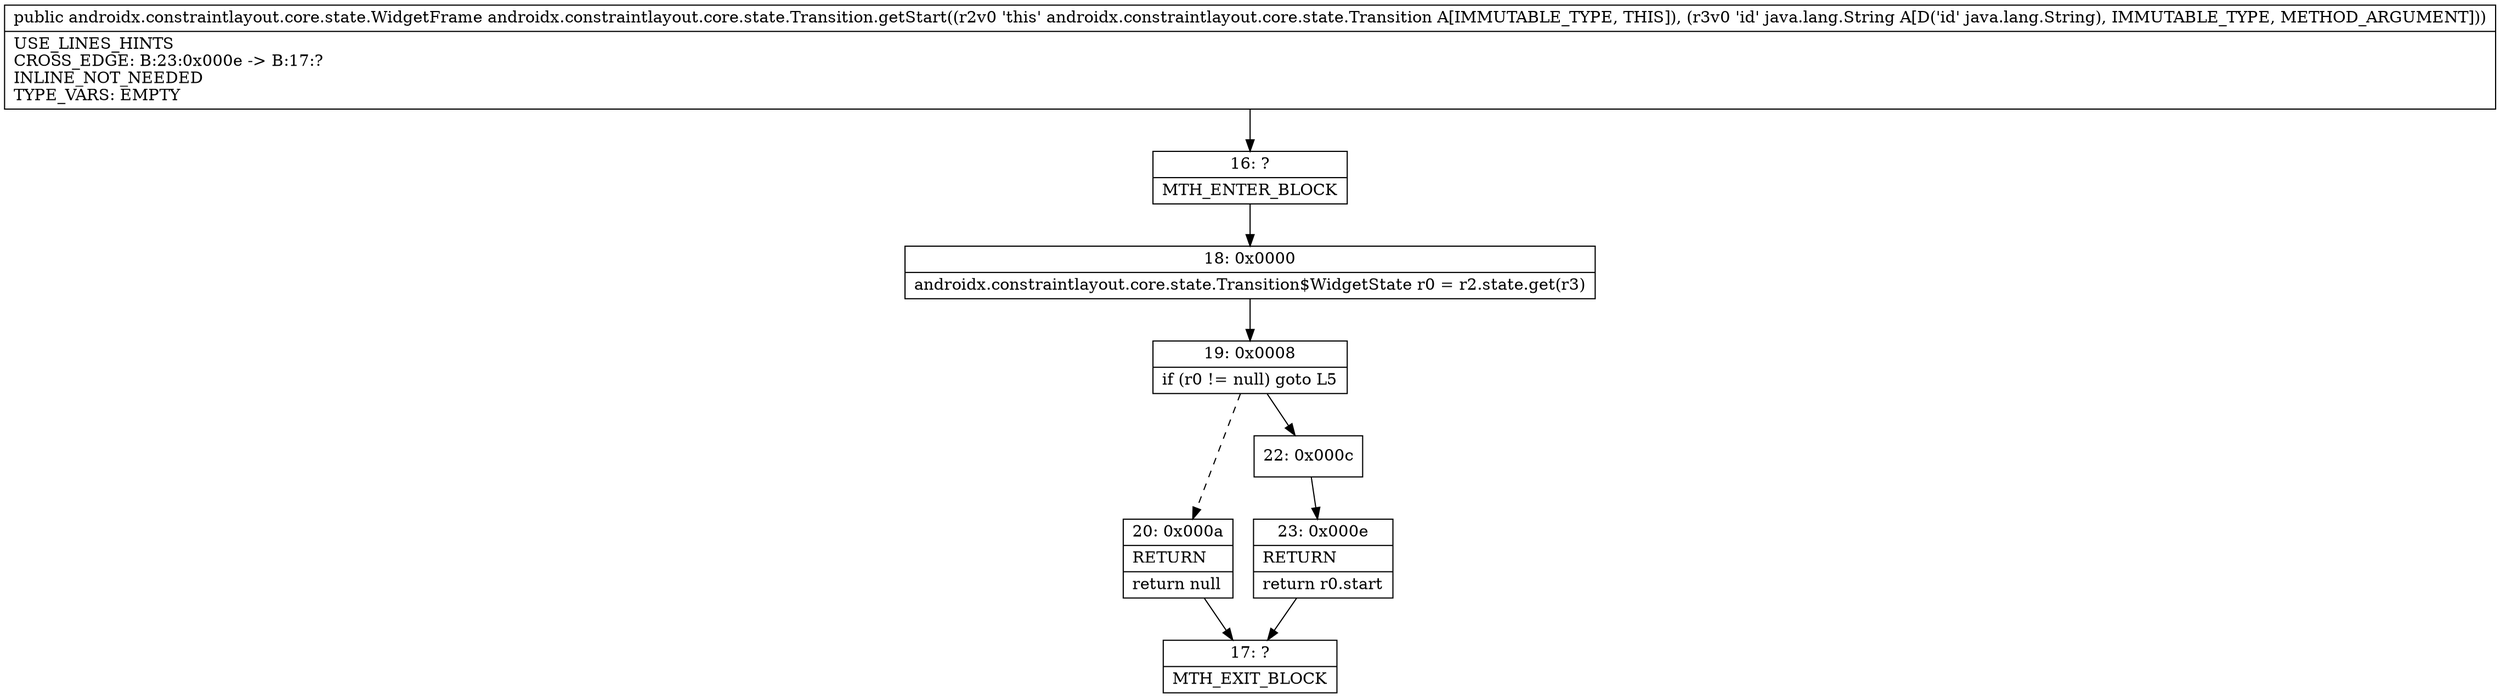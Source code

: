 digraph "CFG forandroidx.constraintlayout.core.state.Transition.getStart(Ljava\/lang\/String;)Landroidx\/constraintlayout\/core\/state\/WidgetFrame;" {
Node_16 [shape=record,label="{16\:\ ?|MTH_ENTER_BLOCK\l}"];
Node_18 [shape=record,label="{18\:\ 0x0000|androidx.constraintlayout.core.state.Transition$WidgetState r0 = r2.state.get(r3)\l}"];
Node_19 [shape=record,label="{19\:\ 0x0008|if (r0 != null) goto L5\l}"];
Node_20 [shape=record,label="{20\:\ 0x000a|RETURN\l|return null\l}"];
Node_17 [shape=record,label="{17\:\ ?|MTH_EXIT_BLOCK\l}"];
Node_22 [shape=record,label="{22\:\ 0x000c}"];
Node_23 [shape=record,label="{23\:\ 0x000e|RETURN\l|return r0.start\l}"];
MethodNode[shape=record,label="{public androidx.constraintlayout.core.state.WidgetFrame androidx.constraintlayout.core.state.Transition.getStart((r2v0 'this' androidx.constraintlayout.core.state.Transition A[IMMUTABLE_TYPE, THIS]), (r3v0 'id' java.lang.String A[D('id' java.lang.String), IMMUTABLE_TYPE, METHOD_ARGUMENT]))  | USE_LINES_HINTS\lCROSS_EDGE: B:23:0x000e \-\> B:17:?\lINLINE_NOT_NEEDED\lTYPE_VARS: EMPTY\l}"];
MethodNode -> Node_16;Node_16 -> Node_18;
Node_18 -> Node_19;
Node_19 -> Node_20[style=dashed];
Node_19 -> Node_22;
Node_20 -> Node_17;
Node_22 -> Node_23;
Node_23 -> Node_17;
}

